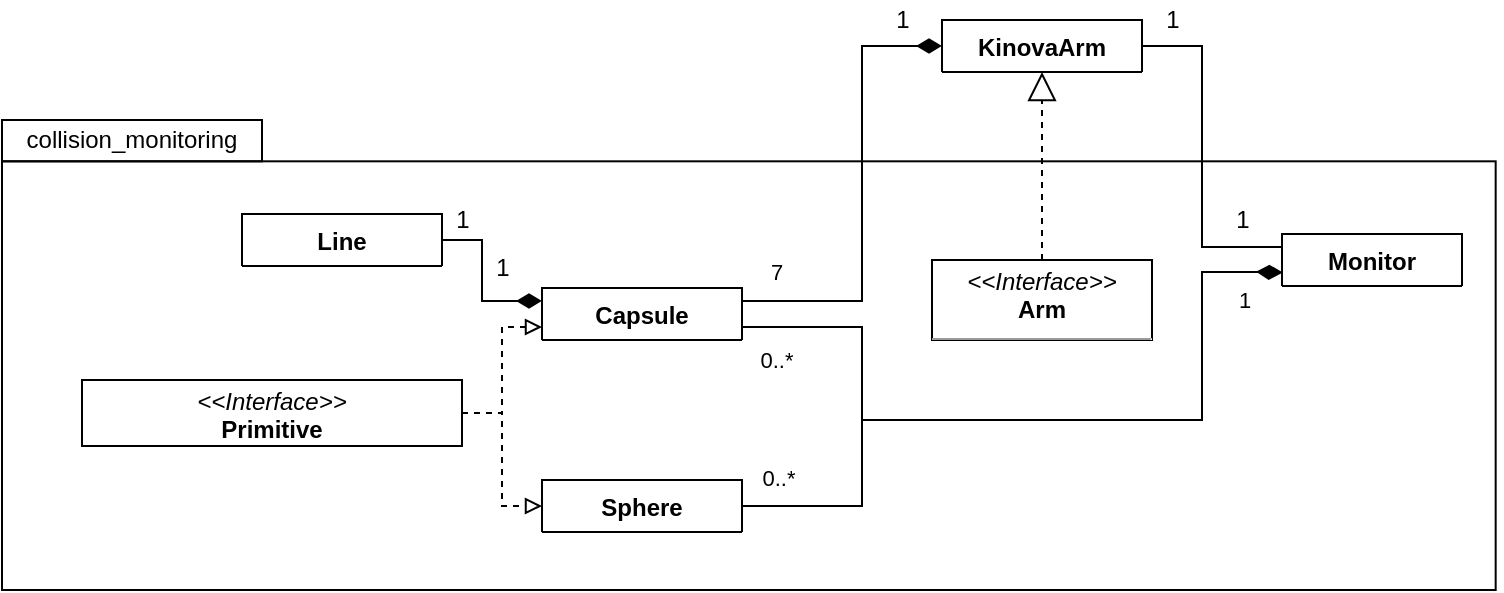 <mxfile version="13.0.3" type="device"><diagram name="Page-1" id="929967ad-93f9-6ef4-fab6-5d389245f69c"><mxGraphModel dx="870" dy="519" grid="1" gridSize="10" guides="1" tooltips="1" connect="1" arrows="1" fold="1" page="1" pageScale="1.5" pageWidth="1169" pageHeight="826" background="none" math="0" shadow="0"><root><mxCell id="0" style=";html=1;"/><mxCell id="1" style=";html=1;" parent="0"/><mxCell id="pHXr7xHwcgH3CouSK9jI-6" value="KinovaArm" style="swimlane;fontStyle=1;align=center;verticalAlign=top;childLayout=stackLayout;horizontal=1;startSize=26;horizontalStack=0;resizeParent=1;resizeParentMax=0;resizeLast=0;collapsible=1;marginBottom=0;fillColor=#ffffff;" parent="1" vertex="1" collapsed="1"><mxGeometry x="660" y="400" width="100" height="26" as="geometry"><mxRectangle x="695" y="120" width="220" height="180" as="alternateBounds"/></mxGeometry></mxCell><mxCell id="pHXr7xHwcgH3CouSK9jI-7" value="+ jointArray: KDL::JntArray&#10;+ jointVels: KDL::JntArray&#10;- lengths: Vector&lt;double&gt;&#10;- radii: Vector&lt;double&gt;&#10;- chain: KDL::Chain&#10;- localPoses: Vector&lt;KDL::Frame&gt;" style="text;strokeColor=none;fillColor=none;align=left;verticalAlign=top;spacingLeft=4;spacingRight=4;overflow=hidden;rotatable=0;points=[[0,0.5],[1,0.5]];portConstraint=eastwest;" parent="pHXr7xHwcgH3CouSK9jI-6" vertex="1"><mxGeometry y="26" width="100" height="94" as="geometry"/></mxCell><mxCell id="pHXr7xHwcgH3CouSK9jI-8" value="" style="line;strokeWidth=1;fillColor=none;align=left;verticalAlign=middle;spacingTop=-1;spacingLeft=3;spacingRight=3;rotatable=0;labelPosition=right;points=[];portConstraint=eastwest;" parent="pHXr7xHwcgH3CouSK9jI-6" vertex="1"><mxGeometry y="120" width="100" height="8" as="geometry"/></mxCell><mxCell id="pHXr7xHwcgH3CouSK9jI-9" value="+ ikVelocitySolver()&#10;- frameToMatrix()&#10;- linkFramesToPose()&#10;" style="text;strokeColor=none;fillColor=none;align=left;verticalAlign=top;spacingLeft=4;spacingRight=4;overflow=hidden;rotatable=0;points=[[0,0.5],[1,0.5]];portConstraint=eastwest;labelBackgroundColor=#FFFFFF;fontColor=#000000;" parent="pHXr7xHwcgH3CouSK9jI-6" vertex="1"><mxGeometry y="128" width="100" height="52" as="geometry"/></mxCell><mxCell id="8NvCadfGa96uzynZh6CP-6" value="" style="group" parent="1" vertex="1" connectable="0"><mxGeometry x="190" y="450" width="750" height="235" as="geometry"/></mxCell><mxCell id="pHXr7xHwcgH3CouSK9jI-1" value="" style="rounded=0;whiteSpace=wrap;html=1;fillColor=none;" parent="8NvCadfGa96uzynZh6CP-6" vertex="1"><mxGeometry y="20.659" width="746.835" height="214.341" as="geometry"/></mxCell><mxCell id="8NvCadfGa96uzynZh6CP-5" value="collision_monitoring" style="text;html=1;strokeColor=#000000;fillColor=none;align=center;verticalAlign=middle;whiteSpace=wrap;rounded=0;" parent="8NvCadfGa96uzynZh6CP-6" vertex="1"><mxGeometry width="130" height="20.66" as="geometry"/></mxCell><mxCell id="1_B4_0tZ6F9BA0FpxolN-38" value="" style="resizable=0;html=1;align=left;verticalAlign=bottom;labelBackgroundColor=#ffffff;fontSize=10;" parent="1" connectable="0" vertex="1"><mxGeometry x="500" y="520" as="geometry"><mxPoint x="12" y="12" as="offset"/></mxGeometry></mxCell><mxCell id="0Bbf-FplWOkMVNfRmxn4-4" style="edgeStyle=orthogonalEdgeStyle;rounded=0;orthogonalLoop=1;jettySize=auto;html=1;exitX=1;exitY=0.5;exitDx=0;exitDy=0;entryX=0;entryY=0.75;entryDx=0;entryDy=0;dashed=1;endArrow=block;endFill=0;" parent="1" source="1_B4_0tZ6F9BA0FpxolN-42" target="1_B4_0tZ6F9BA0FpxolN-43" edge="1"><mxGeometry relative="1" as="geometry"/></mxCell><mxCell id="0Bbf-FplWOkMVNfRmxn4-5" style="edgeStyle=orthogonalEdgeStyle;rounded=0;orthogonalLoop=1;jettySize=auto;html=1;exitX=1;exitY=0.5;exitDx=0;exitDy=0;entryX=0;entryY=0.5;entryDx=0;entryDy=0;dashed=1;endArrow=block;endFill=0;" parent="1" source="1_B4_0tZ6F9BA0FpxolN-42" target="1_B4_0tZ6F9BA0FpxolN-54" edge="1"><mxGeometry relative="1" as="geometry"/></mxCell><mxCell id="1_B4_0tZ6F9BA0FpxolN-42" value="&lt;p style=&quot;margin: 0px ; margin-top: 4px ; text-align: center&quot;&gt;&lt;i&gt;&amp;lt;&amp;lt;Interface&amp;gt;&amp;gt;&lt;/i&gt;&lt;br&gt;&lt;b&gt;Primitive&lt;/b&gt;&lt;/p&gt;&lt;p style=&quot;margin: 0px ; margin-left: 4px&quot;&gt;+ pose: Vector&amp;lt;Vector&amp;lt;float&amp;gt;&amp;gt;&lt;/p&gt;&lt;hr size=&quot;1&quot;&gt;&lt;p style=&quot;margin: 0px ; margin-left: 4px&quot;&gt;+ closestDistanceToPoint()&lt;/p&gt;" style="verticalAlign=top;align=left;overflow=fill;fontSize=12;fontFamily=Helvetica;html=1;" parent="1" vertex="1"><mxGeometry x="230" y="580" width="190" height="33" as="geometry"/></mxCell><mxCell id="pLGlP2HeyfQmbXc_sN3S-1" value="&lt;p style=&quot;margin: 4px 0px 0px ; text-align: center&quot;&gt;&lt;i&gt;&amp;lt;&amp;lt;Interface&amp;gt;&amp;gt;&lt;/i&gt;&lt;br&gt;&lt;b&gt;Arm&lt;/b&gt;&lt;/p&gt;&lt;hr size=&quot;1&quot;&gt;&lt;p style=&quot;margin: 0px 0px 0px 4px&quot;&gt;+ base_position: Matrix4d&lt;br style=&quot;padding: 0px ; margin: 0px&quot;&gt;+ links: Vector&amp;lt;Primative&amp;gt;&lt;br&gt;&lt;/p&gt;&lt;p style=&quot;margin: 0px 0px 0px 4px&quot;&gt;+ nJoints: int&lt;/p&gt;&lt;p style=&quot;margin: 0px 0px 0px 4px&quot;&gt;+ nLinks: int&lt;/p&gt;&lt;p style=&quot;margin: 0px 0px 0px 4px&quot;&gt;+ nFrames: int&lt;/p&gt;&lt;hr size=&quot;1&quot;&gt;&lt;p style=&quot;margin: 0px 0px 0px 4px&quot;&gt;+ updatePose()&lt;br&gt;&lt;/p&gt;&lt;p style=&quot;margin: 0px 0px 0px 4px&quot;&gt;+ getPose()&lt;/p&gt;" style="verticalAlign=top;align=left;overflow=fill;fontSize=12;fontFamily=Helvetica;html=1;" parent="1" vertex="1"><mxGeometry x="655" y="520" width="110" height="40" as="geometry"/></mxCell><mxCell id="pLGlP2HeyfQmbXc_sN3S-5" value="" style="endArrow=block;dashed=1;endFill=0;endSize=12;html=1;exitX=0.5;exitY=0;exitDx=0;exitDy=0;entryX=0.5;entryY=1;entryDx=0;entryDy=0;" parent="1" source="pLGlP2HeyfQmbXc_sN3S-1" target="pHXr7xHwcgH3CouSK9jI-6" edge="1"><mxGeometry width="160" relative="1" as="geometry"><mxPoint x="730" y="350" as="sourcePoint"/><mxPoint x="840" y="340" as="targetPoint"/></mxGeometry></mxCell><mxCell id="0Bbf-FplWOkMVNfRmxn4-11" style="edgeStyle=orthogonalEdgeStyle;rounded=0;orthogonalLoop=1;jettySize=auto;html=1;exitX=1;exitY=0.5;exitDx=0;exitDy=0;entryX=0;entryY=0.25;entryDx=0;entryDy=0;endArrow=none;endFill=0;" parent="1" source="pHXr7xHwcgH3CouSK9jI-6" target="1_B4_0tZ6F9BA0FpxolN-1" edge="1"><mxGeometry relative="1" as="geometry"><mxPoint x="850" y="480" as="targetPoint"/><Array as="points"><mxPoint x="790" y="413"/><mxPoint x="790" y="514"/></Array></mxGeometry></mxCell><mxCell id="1_B4_0tZ6F9BA0FpxolN-1" value="Monitor" style="swimlane;fontStyle=1;align=center;verticalAlign=top;childLayout=stackLayout;horizontal=1;startSize=26;horizontalStack=0;resizeParent=1;resizeParentMax=0;resizeLast=0;collapsible=1;marginBottom=0;" parent="1" vertex="1" collapsed="1"><mxGeometry x="830" y="507" width="90" height="26" as="geometry"><mxRectangle x="980" y="490" width="210" height="122" as="alternateBounds"/></mxGeometry></mxCell><mxCell id="1_B4_0tZ6F9BA0FpxolN-2" value="+ arms: Arm&#10;+ obstacles: Vector&lt;&gt;" style="text;strokeColor=none;fillColor=none;align=left;verticalAlign=top;spacingLeft=4;spacingRight=4;overflow=hidden;rotatable=0;points=[[0,0.5],[1,0.5]];portConstraint=eastwest;" parent="1_B4_0tZ6F9BA0FpxolN-1" vertex="1"><mxGeometry y="26" width="90" height="34" as="geometry"/></mxCell><mxCell id="1_B4_0tZ6F9BA0FpxolN-3" value="" style="line;strokeWidth=1;fillColor=none;align=left;verticalAlign=middle;spacingTop=-1;spacingLeft=3;spacingRight=3;rotatable=0;labelPosition=right;points=[];portConstraint=eastwest;" parent="1_B4_0tZ6F9BA0FpxolN-1" vertex="1"><mxGeometry y="60" width="90" height="10" as="geometry"/></mxCell><mxCell id="1_B4_0tZ6F9BA0FpxolN-4" value="+ monitorCollisionWithObjects()&#10;+ monitorCollisionWithArm()" style="text;strokeColor=none;fillColor=none;align=left;verticalAlign=top;spacingLeft=4;spacingRight=4;overflow=hidden;rotatable=0;points=[[0,0.5],[1,0.5]];portConstraint=eastwest;" parent="1_B4_0tZ6F9BA0FpxolN-1" vertex="1"><mxGeometry y="70" width="90" height="52" as="geometry"/></mxCell><mxCell id="0Bbf-FplWOkMVNfRmxn4-10" style="edgeStyle=orthogonalEdgeStyle;rounded=0;orthogonalLoop=1;jettySize=auto;html=1;exitX=1;exitY=0.5;exitDx=0;exitDy=0;entryX=0;entryY=0.75;entryDx=0;entryDy=0;startArrow=none;startFill=0;endArrow=diamondThin;endFill=1;" parent="1" source="1_B4_0tZ6F9BA0FpxolN-54" target="1_B4_0tZ6F9BA0FpxolN-1" edge="1"><mxGeometry relative="1" as="geometry"><mxPoint x="820" y="520" as="targetPoint"/><Array as="points"><mxPoint x="620" y="643"/><mxPoint x="620" y="600"/><mxPoint x="790" y="600"/><mxPoint x="790" y="526"/><mxPoint x="830" y="526"/></Array></mxGeometry></mxCell><mxCell id="0Bbf-FplWOkMVNfRmxn4-12" value="1" style="edgeLabel;html=1;align=center;verticalAlign=middle;resizable=0;points=[];" parent="0Bbf-FplWOkMVNfRmxn4-10" vertex="1" connectable="0"><mxGeometry x="0.897" relative="1" as="geometry"><mxPoint y="14" as="offset"/></mxGeometry></mxCell><mxCell id="1_B4_0tZ6F9BA0FpxolN-54" value="Sphere" style="swimlane;fontStyle=1;align=center;verticalAlign=top;childLayout=stackLayout;horizontal=1;startSize=26;horizontalStack=0;resizeParent=1;resizeParentMax=0;resizeLast=0;collapsible=1;marginBottom=0;" parent="1" vertex="1" collapsed="1"><mxGeometry x="460" y="630" width="100" height="26" as="geometry"><mxRectangle x="450" y="630" width="160" height="90" as="alternateBounds"/></mxGeometry></mxCell><mxCell id="1_B4_0tZ6F9BA0FpxolN-55" value="+ n: int&#10;+ a: float&#10;+ b: float&#10;+ c: float" style="text;strokeColor=none;fillColor=none;align=left;verticalAlign=top;spacingLeft=4;spacingRight=4;overflow=hidden;rotatable=0;points=[[0,0.5],[1,0.5]];portConstraint=eastwest;" parent="1_B4_0tZ6F9BA0FpxolN-54" vertex="1"><mxGeometry y="26" width="100" height="64" as="geometry"/></mxCell><mxCell id="0Bbf-FplWOkMVNfRmxn4-8" style="edgeStyle=orthogonalEdgeStyle;rounded=0;orthogonalLoop=1;jettySize=auto;html=1;exitX=1;exitY=0.25;exitDx=0;exitDy=0;entryX=0;entryY=0.5;entryDx=0;entryDy=0;endArrow=diamondThin;endFill=1;endSize=10;startSize=10;" parent="1" source="1_B4_0tZ6F9BA0FpxolN-43" target="pHXr7xHwcgH3CouSK9jI-6" edge="1"><mxGeometry relative="1" as="geometry"><Array as="points"><mxPoint x="620" y="541"/><mxPoint x="620" y="413"/></Array></mxGeometry></mxCell><mxCell id="0Bbf-FplWOkMVNfRmxn4-9" style="edgeStyle=orthogonalEdgeStyle;rounded=0;orthogonalLoop=1;jettySize=auto;html=1;exitX=1;exitY=0.75;exitDx=0;exitDy=0;entryX=0;entryY=0.75;entryDx=0;entryDy=0;endArrow=diamondThin;endFill=1;startArrow=none;startFill=0;startSize=10;endSize=10;" parent="1" source="1_B4_0tZ6F9BA0FpxolN-43" target="1_B4_0tZ6F9BA0FpxolN-1" edge="1"><mxGeometry relative="1" as="geometry"><mxPoint x="820" y="520" as="targetPoint"/><Array as="points"><mxPoint x="620" y="554"/><mxPoint x="620" y="600"/><mxPoint x="790" y="600"/><mxPoint x="790" y="526"/><mxPoint x="820" y="526"/></Array></mxGeometry></mxCell><mxCell id="0Bbf-FplWOkMVNfRmxn4-13" value="0..*" style="edgeLabel;html=1;align=center;verticalAlign=middle;resizable=0;points=[];" parent="0Bbf-FplWOkMVNfRmxn4-9" vertex="1" connectable="0"><mxGeometry x="-0.915" y="-1" relative="1" as="geometry"><mxPoint y="15.5" as="offset"/></mxGeometry></mxCell><mxCell id="1_B4_0tZ6F9BA0FpxolN-43" value="Capsule" style="swimlane;fontStyle=1;align=center;verticalAlign=top;childLayout=stackLayout;horizontal=1;startSize=26;horizontalStack=0;resizeParent=1;resizeParentMax=0;resizeLast=0;collapsible=1;marginBottom=0;" parent="1" vertex="1" collapsed="1"><mxGeometry x="460" y="534" width="100" height="26" as="geometry"><mxRectangle x="450" y="540" width="160" height="70" as="alternateBounds"/></mxGeometry></mxCell><mxCell id="1_B4_0tZ6F9BA0FpxolN-44" value="- radius&#10;- length" style="text;strokeColor=none;fillColor=none;align=left;verticalAlign=top;spacingLeft=4;spacingRight=4;overflow=hidden;rotatable=0;points=[[0,0.5],[1,0.5]];portConstraint=eastwest;" parent="1_B4_0tZ6F9BA0FpxolN-43" vertex="1"><mxGeometry y="26" width="100" height="44" as="geometry"/></mxCell><mxCell id="0Bbf-FplWOkMVNfRmxn4-3" style="edgeStyle=orthogonalEdgeStyle;rounded=0;orthogonalLoop=1;jettySize=auto;html=1;exitX=1;exitY=0.5;exitDx=0;exitDy=0;entryX=0;entryY=0.25;entryDx=0;entryDy=0;endArrow=diamondThin;endFill=1;startArrow=none;startFill=0;startSize=10;endSize=10;" parent="1" source="e4O9QOOghUDcDe7y4lYa-1" target="1_B4_0tZ6F9BA0FpxolN-43" edge="1"><mxGeometry relative="1" as="geometry"><Array as="points"><mxPoint x="430" y="510"/><mxPoint x="430" y="540"/></Array></mxGeometry></mxCell><mxCell id="0Bbf-FplWOkMVNfRmxn4-14" value="0..*" style="edgeLabel;html=1;align=center;verticalAlign=middle;resizable=0;points=[];" parent="1" vertex="1" connectable="0"><mxGeometry x="577.997" y="613" as="geometry"><mxPoint y="15.5" as="offset"/></mxGeometry></mxCell><mxCell id="0Bbf-FplWOkMVNfRmxn4-15" value="7" style="edgeLabel;html=1;align=center;verticalAlign=middle;resizable=0;points=[];" parent="1" vertex="1" connectable="0"><mxGeometry x="576.997" y="510" as="geometry"><mxPoint y="15.5" as="offset"/></mxGeometry></mxCell><mxCell id="0Bbf-FplWOkMVNfRmxn4-16" value="1" style="text;html=1;align=center;verticalAlign=middle;resizable=0;points=[];autosize=1;" parent="1" vertex="1"><mxGeometry x="630" y="390" width="20" height="20" as="geometry"/></mxCell><mxCell id="0Bbf-FplWOkMVNfRmxn4-17" value="1" style="text;html=1;align=center;verticalAlign=middle;resizable=0;points=[];autosize=1;" parent="1" vertex="1"><mxGeometry x="765" y="390" width="20" height="20" as="geometry"/></mxCell><mxCell id="0Bbf-FplWOkMVNfRmxn4-18" value="1" style="text;html=1;align=center;verticalAlign=middle;resizable=0;points=[];autosize=1;" parent="1" vertex="1"><mxGeometry x="800" y="490" width="20" height="20" as="geometry"/></mxCell><mxCell id="0Bbf-FplWOkMVNfRmxn4-19" value="1" style="text;html=1;align=center;verticalAlign=middle;resizable=0;points=[];autosize=1;" parent="1" vertex="1"><mxGeometry x="410" y="490" width="20" height="20" as="geometry"/></mxCell><mxCell id="0Bbf-FplWOkMVNfRmxn4-20" value="1" style="text;html=1;align=center;verticalAlign=middle;resizable=0;points=[];autosize=1;" parent="1" vertex="1"><mxGeometry x="430" y="514" width="20" height="20" as="geometry"/></mxCell><mxCell id="e4O9QOOghUDcDe7y4lYa-1" value="Line" style="swimlane;fontStyle=1;align=center;verticalAlign=top;childLayout=stackLayout;horizontal=1;startSize=26;horizontalStack=0;resizeParent=1;resizeParentMax=0;resizeLast=0;collapsible=1;marginBottom=0;" parent="1" vertex="1" collapsed="1"><mxGeometry x="310" y="497" width="100" height="26" as="geometry"><mxRectangle x="100" y="360" width="310" height="150" as="alternateBounds"/></mxGeometry></mxCell><mxCell id="e4O9QOOghUDcDe7y4lYa-2" value="- Vector3d basePoint&#10;- Vector3d endPoint&#10;- Vector3d projectionPoint(Vector3d Point)&#10;&#10;+Vector3d getBasePoint()&#10;+Vector3d getEndPoint()&#10;+double getShortestDistanceToVertex(Vector3d vertex)&#10;+double getShortestDistanceToLine(Line line)" style="text;strokeColor=none;fillColor=none;align=left;verticalAlign=top;spacingLeft=4;spacingRight=4;overflow=hidden;rotatable=0;points=[[0,0.5],[1,0.5]];portConstraint=eastwest;" parent="e4O9QOOghUDcDe7y4lYa-1" vertex="1"><mxGeometry y="26" width="100" height="124" as="geometry"/></mxCell></root></mxGraphModel></diagram></mxfile>